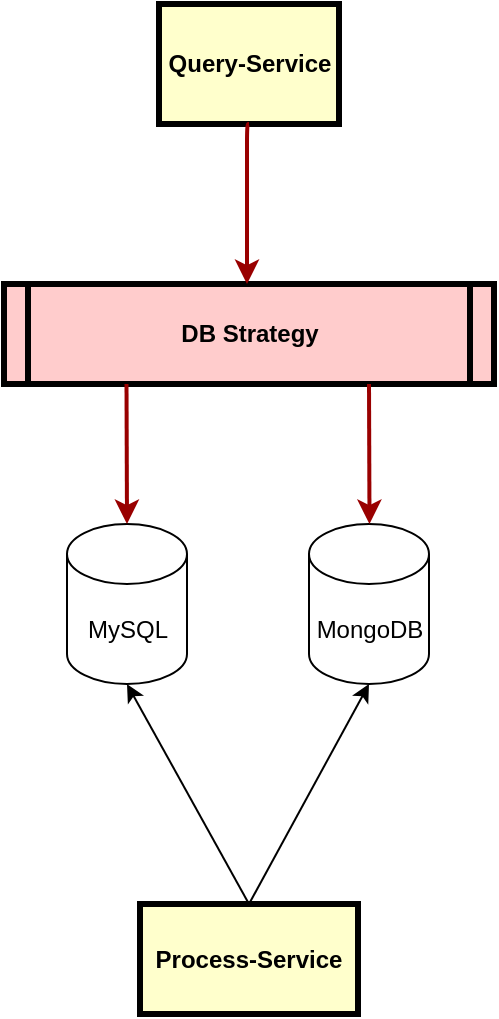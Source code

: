 <mxfile version="14.1.9" type="github">
  <diagram name="Page-1" id="c7558073-3199-34d8-9f00-42111426c3f3">
    <mxGraphModel dx="1422" dy="772" grid="1" gridSize="10" guides="1" tooltips="1" connect="1" arrows="1" fold="1" page="1" pageScale="1" pageWidth="826" pageHeight="1169" background="#ffffff" math="0" shadow="0">
      <root>
        <mxCell id="0" />
        <mxCell id="1" parent="0" />
        <mxCell id="K6Mv9CJm5seSlj3ZoP2R-96" value="MySQL" style="shape=cylinder3;whiteSpace=wrap;html=1;boundedLbl=1;backgroundOutline=1;size=15;direction=east;" vertex="1" parent="1">
          <mxGeometry x="221.5" y="760" width="60" height="80" as="geometry" />
        </mxCell>
        <mxCell id="K6Mv9CJm5seSlj3ZoP2R-98" value="Query-Service" style="whiteSpace=wrap;align=center;verticalAlign=middle;fontStyle=1;strokeWidth=3;fillColor=#FFFFCC;direction=east;" vertex="1" parent="1">
          <mxGeometry x="267.5" y="500" width="90" height="60" as="geometry" />
        </mxCell>
        <mxCell id="K6Mv9CJm5seSlj3ZoP2R-99" value="DB Strategy" style="shape=process;whiteSpace=wrap;align=center;verticalAlign=middle;size=0.048;fontStyle=1;strokeWidth=3;fillColor=#FFCCCC;direction=east;" vertex="1" parent="1">
          <mxGeometry x="190" y="640" width="245" height="50" as="geometry" />
        </mxCell>
        <mxCell id="K6Mv9CJm5seSlj3ZoP2R-100" value="MongoDB" style="shape=cylinder3;whiteSpace=wrap;html=1;boundedLbl=1;backgroundOutline=1;size=15;direction=east;" vertex="1" parent="1">
          <mxGeometry x="342.5" y="760" width="60" height="80" as="geometry" />
        </mxCell>
        <mxCell id="K6Mv9CJm5seSlj3ZoP2R-102" value="" style="edgeStyle=elbowEdgeStyle;elbow=horizontal;strokeColor=#990000;strokeWidth=2;exitX=0.5;exitY=1;exitDx=0;exitDy=0;" edge="1" parent="1" source="K6Mv9CJm5seSlj3ZoP2R-98" target="K6Mv9CJm5seSlj3ZoP2R-99">
          <mxGeometry width="100" height="100" relative="1" as="geometry">
            <mxPoint x="563" y="507.5" as="sourcePoint" />
            <mxPoint x="371.5" y="580" as="targetPoint" />
            <Array as="points">
              <mxPoint x="311.5" y="580" />
            </Array>
          </mxGeometry>
        </mxCell>
        <mxCell id="K6Mv9CJm5seSlj3ZoP2R-103" value="" style="edgeStyle=elbowEdgeStyle;elbow=horizontal;exitX=0.25;exitY=1;strokeColor=#990000;strokeWidth=2;exitDx=0;exitDy=0;entryX=0.5;entryY=0;entryDx=0;entryDy=0;entryPerimeter=0;" edge="1" parent="1" source="K6Mv9CJm5seSlj3ZoP2R-99" target="K6Mv9CJm5seSlj3ZoP2R-96">
          <mxGeometry width="100" height="100" relative="1" as="geometry">
            <mxPoint x="322.5" y="560" as="sourcePoint" />
            <mxPoint x="321.5" y="650" as="targetPoint" />
            <Array as="points">
              <mxPoint x="251.5" y="710" />
            </Array>
          </mxGeometry>
        </mxCell>
        <mxCell id="K6Mv9CJm5seSlj3ZoP2R-104" value="" style="edgeStyle=elbowEdgeStyle;elbow=horizontal;exitX=0.25;exitY=1;strokeColor=#990000;strokeWidth=2;exitDx=0;exitDy=0;entryX=0.5;entryY=0;entryDx=0;entryDy=0;entryPerimeter=0;" edge="1" parent="1">
          <mxGeometry width="100" height="100" relative="1" as="geometry">
            <mxPoint x="372.5" y="690" as="sourcePoint" />
            <mxPoint x="372.75" y="760" as="targetPoint" />
            <Array as="points">
              <mxPoint x="372.75" y="710" />
            </Array>
          </mxGeometry>
        </mxCell>
        <mxCell id="K6Mv9CJm5seSlj3ZoP2R-106" value="Process-Service" style="whiteSpace=wrap;align=center;verticalAlign=middle;fontStyle=1;strokeWidth=3;fillColor=#FFFFCC;direction=east;" vertex="1" parent="1">
          <mxGeometry x="258" y="950" width="109" height="55" as="geometry" />
        </mxCell>
        <mxCell id="K6Mv9CJm5seSlj3ZoP2R-109" value="" style="endArrow=classic;html=1;entryX=0.5;entryY=1;entryDx=0;entryDy=0;exitX=0.5;exitY=0;exitDx=0;exitDy=0;entryPerimeter=0;" edge="1" parent="1" source="K6Mv9CJm5seSlj3ZoP2R-106" target="K6Mv9CJm5seSlj3ZoP2R-96">
          <mxGeometry width="50" height="50" relative="1" as="geometry">
            <mxPoint x="491.5" y="880" as="sourcePoint" />
            <mxPoint x="541.5" y="830" as="targetPoint" />
          </mxGeometry>
        </mxCell>
        <mxCell id="K6Mv9CJm5seSlj3ZoP2R-111" value="" style="endArrow=classic;html=1;entryX=0.5;entryY=1;entryDx=0;entryDy=0;exitX=0.5;exitY=0;exitDx=0;exitDy=0;entryPerimeter=0;" edge="1" parent="1" source="K6Mv9CJm5seSlj3ZoP2R-106" target="K6Mv9CJm5seSlj3ZoP2R-100">
          <mxGeometry width="50" height="50" relative="1" as="geometry">
            <mxPoint x="421.5" y="950" as="sourcePoint" />
            <mxPoint x="471.5" y="900" as="targetPoint" />
          </mxGeometry>
        </mxCell>
      </root>
    </mxGraphModel>
  </diagram>
</mxfile>
